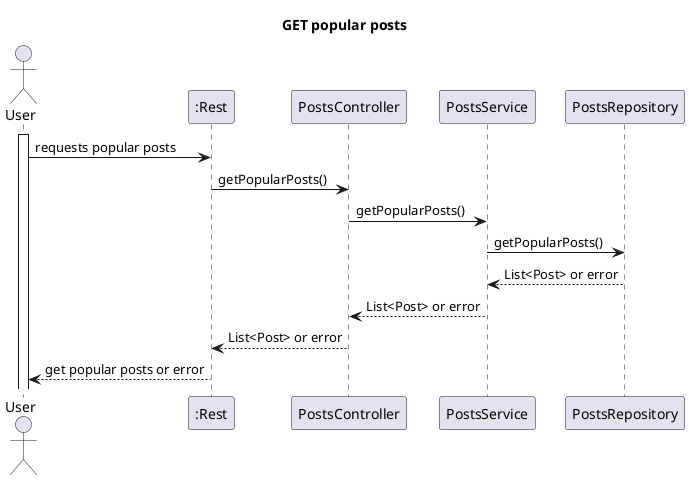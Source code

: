 @startuml

title GET popular posts

actor "User" as User
participant ":Rest" as Rest
participant "PostsController" as Controller
participant "PostsService" as Service
participant "PostsRepository" as Repository

activate User

User -> Rest: requests popular posts
Rest -> Controller: getPopularPosts()

Controller -> Service: getPopularPosts()
Service -> Repository: getPopularPosts()
Repository --> Service: List<Post> or error
Service --> Controller: List<Post> or error
Controller --> Rest: List<Post> or error
Rest --> User: get popular posts or error

@enduml